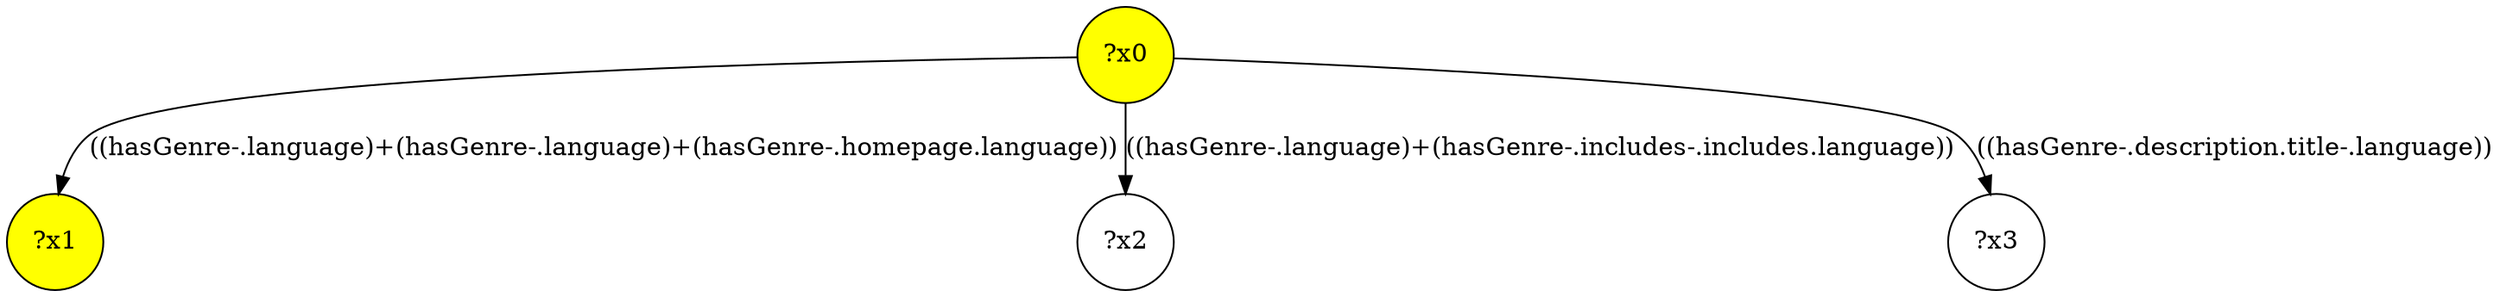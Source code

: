 digraph g {
	x0 [fillcolor="yellow", style="filled," shape=circle, label="?x0"];
	x1 [fillcolor="yellow", style="filled," shape=circle, label="?x1"];
	x0 -> x1 [label="((hasGenre-.language)+(hasGenre-.language)+(hasGenre-.homepage.language))"];
	x2 [shape=circle, label="?x2"];
	x0 -> x2 [label="((hasGenre-.language)+(hasGenre-.includes-.includes.language))"];
	x3 [shape=circle, label="?x3"];
	x0 -> x3 [label="((hasGenre-.description.title-.language))"];
}
